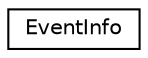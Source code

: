 digraph "Graphical Class Hierarchy"
{
  edge [fontname="Helvetica",fontsize="10",labelfontname="Helvetica",labelfontsize="10"];
  node [fontname="Helvetica",fontsize="10",shape=record];
  rankdir="LR";
  Node1 [label="EventInfo",height=0.2,width=0.4,color="black", fillcolor="white", style="filled",URL="$d8/d00/struct_event_info.html",tooltip="Structure to contain the event info. "];
}
